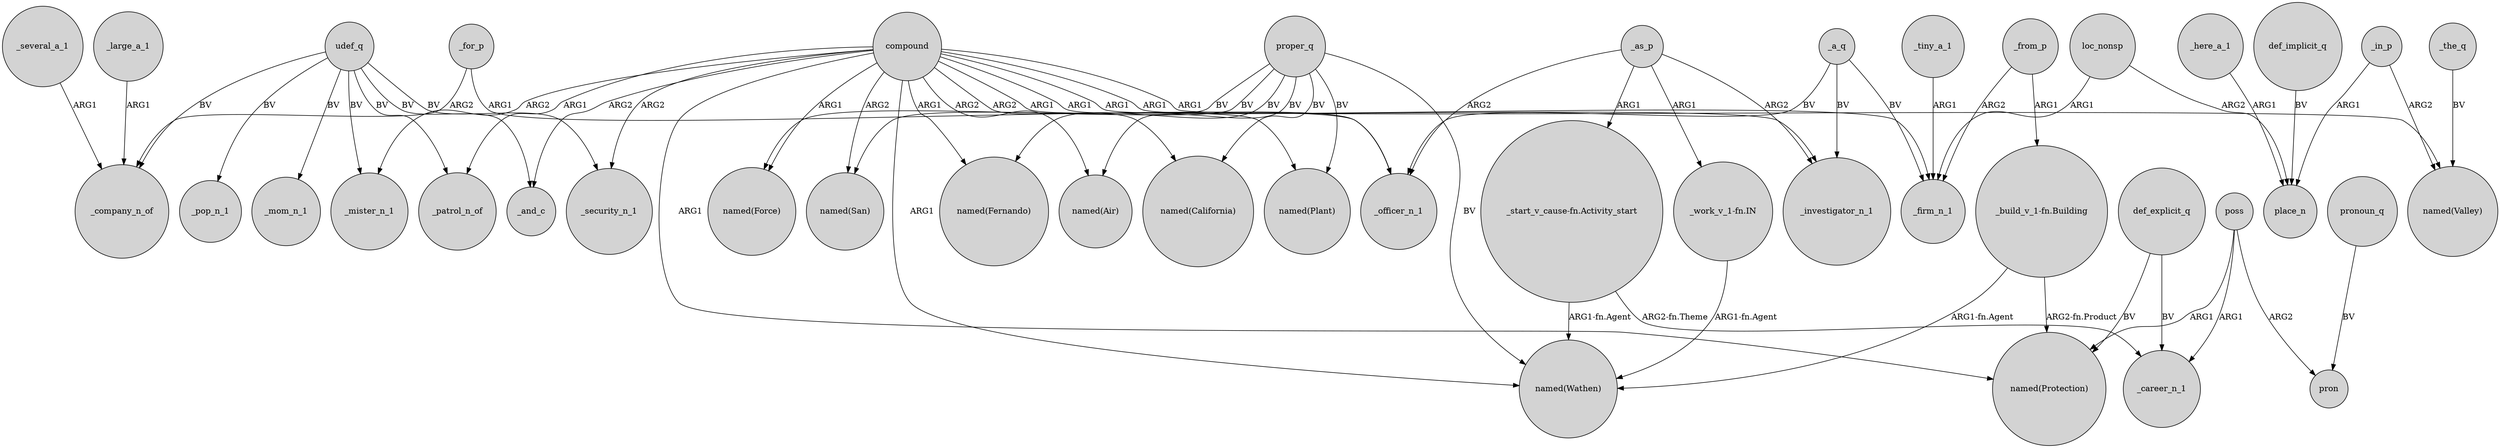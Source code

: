 digraph {
	node [shape=circle style=filled]
	"_build_v_1-fn.Building" -> "named(Wathen)" [label="ARG1-fn.Agent"]
	udef_q -> _mom_n_1 [label=BV]
	poss -> _career_n_1 [label=ARG1]
	_for_p -> _officer_n_1 [label=ARG1]
	_here_a_1 -> place_n [label=ARG1]
	poss -> pron [label=ARG2]
	def_explicit_q -> "named(Protection)" [label=BV]
	compound -> "named(San)" [label=ARG2]
	compound -> "named(Fernando)" [label=ARG1]
	compound -> _mister_n_1 [label=ARG2]
	proper_q -> "named(Air)" [label=BV]
	_as_p -> "_work_v_1-fn.IN" [label=ARG1]
	compound -> "named(Wathen)" [label=ARG1]
	_a_q -> _officer_n_1 [label=BV]
	compound -> "named(Air)" [label=ARG2]
	compound -> _security_n_1 [label=ARG2]
	"_build_v_1-fn.Building" -> "named(Protection)" [label="ARG2-fn.Product"]
	udef_q -> _mister_n_1 [label=BV]
	"_start_v_cause-fn.Activity_start" -> _career_n_1 [label="ARG2-fn.Theme"]
	compound -> "named(Force)" [label=ARG1]
	compound -> "named(Protection)" [label=ARG1]
	proper_q -> "named(California)" [label=BV]
	_a_q -> _firm_n_1 [label=BV]
	def_implicit_q -> place_n [label=BV]
	proper_q -> "named(Force)" [label=BV]
	compound -> _patrol_n_of [label=ARG1]
	_as_p -> _officer_n_1 [label=ARG2]
	"_work_v_1-fn.IN" -> "named(Wathen)" [label="ARG1-fn.Agent"]
	compound -> _officer_n_1 [label=ARG1]
	udef_q -> _pop_n_1 [label=BV]
	proper_q -> "named(Wathen)" [label=BV]
	pronoun_q -> pron [label=BV]
	compound -> _and_c [label=ARG2]
	_the_q -> "named(Valley)" [label=BV]
	_for_p -> _company_n_of [label=ARG2]
	def_explicit_q -> _career_n_1 [label=BV]
	_in_p -> place_n [label=ARG1]
	_several_a_1 -> _company_n_of [label=ARG1]
	compound -> "named(Valley)" [label=ARG1]
	compound -> "named(Plant)" [label=ARG1]
	compound -> _firm_n_1 [label=ARG1]
	"_start_v_cause-fn.Activity_start" -> "named(Wathen)" [label="ARG1-fn.Agent"]
	proper_q -> "named(Plant)" [label=BV]
	udef_q -> _patrol_n_of [label=BV]
	_a_q -> _investigator_n_1 [label=BV]
	compound -> _investigator_n_1 [label=ARG1]
	compound -> "named(California)" [label=ARG2]
	_as_p -> "_start_v_cause-fn.Activity_start" [label=ARG1]
	_as_p -> _investigator_n_1 [label=ARG2]
	loc_nonsp -> _firm_n_1 [label=ARG1]
	_tiny_a_1 -> _firm_n_1 [label=ARG1]
	loc_nonsp -> place_n [label=ARG2]
	_in_p -> "named(Valley)" [label=ARG2]
	proper_q -> "named(San)" [label=BV]
	udef_q -> _company_n_of [label=BV]
	udef_q -> _and_c [label=BV]
	proper_q -> "named(Fernando)" [label=BV]
	_from_p -> "_build_v_1-fn.Building" [label=ARG1]
	_large_a_1 -> _company_n_of [label=ARG1]
	poss -> "named(Protection)" [label=ARG1]
	udef_q -> _security_n_1 [label=BV]
	_from_p -> _firm_n_1 [label=ARG2]
}
